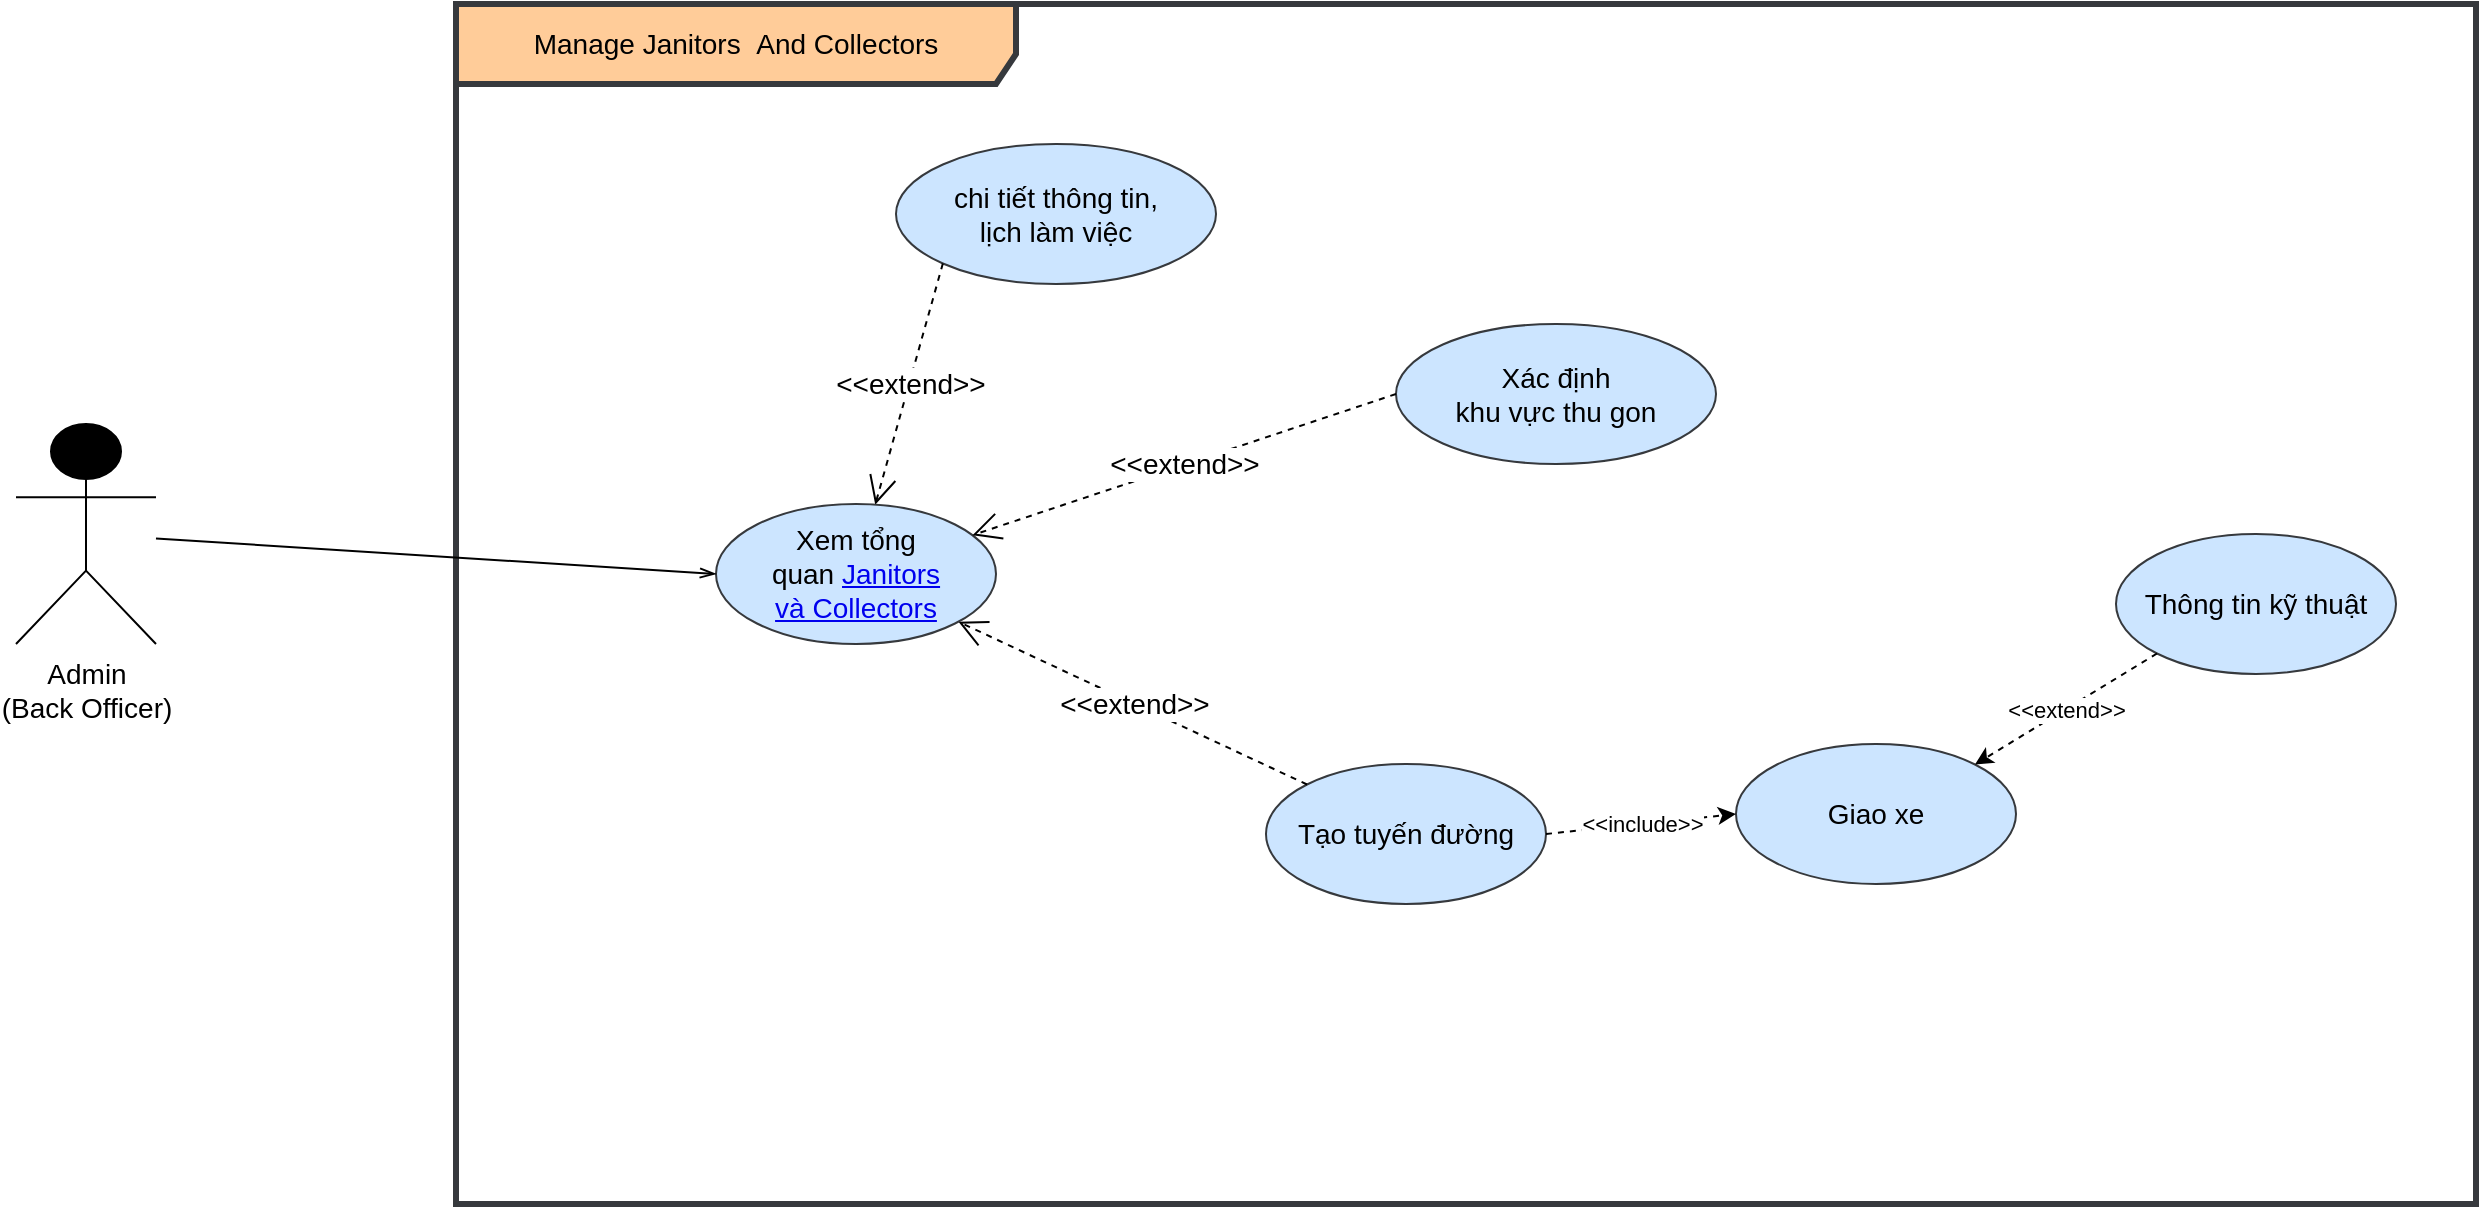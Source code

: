 <mxfile version="20.4.1" type="github">
  <diagram id="GnzRtK2g57-_hA0YiGj8" name="Page-1">
    <mxGraphModel dx="2912" dy="1122" grid="1" gridSize="10" guides="1" tooltips="1" connect="1" arrows="1" fold="1" page="1" pageScale="1" pageWidth="850" pageHeight="1100" math="0" shadow="0">
      <root>
        <mxCell id="0" />
        <mxCell id="1" parent="0" />
        <mxCell id="X_tmMsr3wwNKuKBV7P9i-1" value="&lt;font style=&quot;font-size: 14px;&quot;&gt;Admin &lt;br&gt;(&lt;span style=&quot;font-family: Arial, sans-serif;&quot;&gt;Back Officer&lt;/span&gt;)&lt;/font&gt;" style="shape=umlActor;verticalLabelPosition=bottom;verticalAlign=top;html=1;fillColor=#000000;" parent="1" vertex="1">
          <mxGeometry x="-270" y="310" width="70" height="110" as="geometry" />
        </mxCell>
        <mxCell id="X_tmMsr3wwNKuKBV7P9i-2" value="Manage&amp;nbsp;&lt;span&gt;Janitors&amp;nbsp;&amp;nbsp;And Collectors&lt;/span&gt;" style="shape=umlFrame;whiteSpace=wrap;html=1;fontSize=14;width=280;height=40;fillColor=#ffcc99;strokeColor=#36393d;strokeWidth=3;gradientColor=none;swimlaneFillColor=default;" parent="1" vertex="1">
          <mxGeometry x="-50" y="100" width="1010" height="600" as="geometry" />
        </mxCell>
        <mxCell id="X_tmMsr3wwNKuKBV7P9i-3" value="chi tiết thông tin, &lt;br&gt;lịch làm việc" style="ellipse;whiteSpace=wrap;html=1;fontSize=14;fillColor=#cce5ff;strokeColor=#36393d;" parent="1" vertex="1">
          <mxGeometry x="170" y="170" width="160" height="70" as="geometry" />
        </mxCell>
        <mxCell id="X_tmMsr3wwNKuKBV7P9i-5" value="Tạo tuyến đường" style="ellipse;whiteSpace=wrap;html=1;fontSize=14;fillColor=#cce5ff;strokeColor=#36393d;" parent="1" vertex="1">
          <mxGeometry x="355" y="480" width="140" height="70" as="geometry" />
        </mxCell>
        <mxCell id="X_tmMsr3wwNKuKBV7P9i-24" value="&amp;lt;&amp;lt;extend&amp;gt;&amp;gt;" style="endArrow=open;endSize=12;dashed=1;html=1;rounded=0;fontSize=14;exitX=0;exitY=1;exitDx=0;exitDy=0;" parent="1" source="X_tmMsr3wwNKuKBV7P9i-3" target="X_tmMsr3wwNKuKBV7P9i-28" edge="1">
          <mxGeometry width="160" relative="1" as="geometry">
            <mxPoint x="610" y="179.97" as="sourcePoint" />
            <mxPoint x="350" y="380" as="targetPoint" />
          </mxGeometry>
        </mxCell>
        <mxCell id="X_tmMsr3wwNKuKBV7P9i-26" value="&amp;lt;&amp;lt;extend&amp;gt;&amp;gt;" style="endArrow=open;endSize=12;dashed=1;html=1;rounded=0;fontSize=14;exitX=0;exitY=0;exitDx=0;exitDy=0;" parent="1" source="X_tmMsr3wwNKuKBV7P9i-5" target="X_tmMsr3wwNKuKBV7P9i-28" edge="1">
          <mxGeometry width="160" relative="1" as="geometry">
            <mxPoint x="600" y="169.97" as="sourcePoint" />
            <mxPoint x="350" y="380" as="targetPoint" />
          </mxGeometry>
        </mxCell>
        <mxCell id="X_tmMsr3wwNKuKBV7P9i-28" value="Xem tổng quan&amp;nbsp;&lt;a name=&quot;OLE_LINK27&quot;&gt;&lt;span&gt;Janitors&lt;br&gt;và Collectors&lt;/span&gt;&lt;/a&gt;" style="ellipse;whiteSpace=wrap;html=1;fontSize=14;fillColor=#cce5ff;strokeColor=#36393d;" parent="1" vertex="1">
          <mxGeometry x="80" y="350" width="140" height="70" as="geometry" />
        </mxCell>
        <mxCell id="X_tmMsr3wwNKuKBV7P9i-31" value="" style="endArrow=openThin;endFill=0;html=1;rounded=0;fontSize=14;entryX=0;entryY=0.5;entryDx=0;entryDy=0;" parent="1" source="X_tmMsr3wwNKuKBV7P9i-1" target="X_tmMsr3wwNKuKBV7P9i-28" edge="1">
          <mxGeometry width="160" relative="1" as="geometry">
            <mxPoint x="-220" y="360" as="sourcePoint" />
            <mxPoint x="-20" y="375" as="targetPoint" />
          </mxGeometry>
        </mxCell>
        <mxCell id="7VD3VWOSnsxRZx9xt4jb-1" value="Xác định &lt;br&gt;khu vực thu gon" style="ellipse;whiteSpace=wrap;html=1;fontSize=14;fillColor=#cce5ff;strokeColor=#36393d;" parent="1" vertex="1">
          <mxGeometry x="420" y="260" width="160" height="70" as="geometry" />
        </mxCell>
        <mxCell id="7VD3VWOSnsxRZx9xt4jb-2" value="&amp;lt;&amp;lt;extend&amp;gt;&amp;gt;" style="endArrow=open;endSize=12;dashed=1;html=1;rounded=0;fontSize=14;exitX=0;exitY=0.5;exitDx=0;exitDy=0;" parent="1" source="7VD3VWOSnsxRZx9xt4jb-1" target="X_tmMsr3wwNKuKBV7P9i-28" edge="1">
          <mxGeometry width="160" relative="1" as="geometry">
            <mxPoint x="480" y="245" as="sourcePoint" />
            <mxPoint x="355.94" y="373.03" as="targetPoint" />
          </mxGeometry>
        </mxCell>
        <mxCell id="7VD3VWOSnsxRZx9xt4jb-3" style="edgeStyle=orthogonalEdgeStyle;rounded=0;orthogonalLoop=1;jettySize=auto;html=1;exitX=0.5;exitY=1;exitDx=0;exitDy=0;" parent="1" source="7VD3VWOSnsxRZx9xt4jb-1" target="7VD3VWOSnsxRZx9xt4jb-1" edge="1">
          <mxGeometry relative="1" as="geometry" />
        </mxCell>
        <mxCell id="7VD3VWOSnsxRZx9xt4jb-4" style="edgeStyle=orthogonalEdgeStyle;rounded=0;orthogonalLoop=1;jettySize=auto;html=1;exitX=0.5;exitY=1;exitDx=0;exitDy=0;" parent="1" source="X_tmMsr3wwNKuKBV7P9i-5" target="X_tmMsr3wwNKuKBV7P9i-5" edge="1">
          <mxGeometry relative="1" as="geometry" />
        </mxCell>
        <mxCell id="rV_HO9rwMbu4UkoGLWWJ-2" value="Giao xe" style="ellipse;whiteSpace=wrap;html=1;fontSize=14;fillColor=#cce5ff;strokeColor=#36393d;" vertex="1" parent="1">
          <mxGeometry x="590" y="470" width="140" height="70" as="geometry" />
        </mxCell>
        <mxCell id="rV_HO9rwMbu4UkoGLWWJ-3" value="Thông tin kỹ thuật" style="ellipse;whiteSpace=wrap;html=1;fontSize=14;fillColor=#cce5ff;strokeColor=#36393d;" vertex="1" parent="1">
          <mxGeometry x="780" y="365" width="140" height="70" as="geometry" />
        </mxCell>
        <mxCell id="rV_HO9rwMbu4UkoGLWWJ-4" value="&amp;lt;&amp;lt;include&amp;gt;&amp;gt;" style="endArrow=classic;html=1;rounded=0;entryX=0;entryY=0.5;entryDx=0;entryDy=0;exitX=1;exitY=0.5;exitDx=0;exitDy=0;dashed=1;" edge="1" parent="1" source="X_tmMsr3wwNKuKBV7P9i-5" target="rV_HO9rwMbu4UkoGLWWJ-2">
          <mxGeometry width="50" height="50" relative="1" as="geometry">
            <mxPoint x="90" y="610" as="sourcePoint" />
            <mxPoint x="140" y="560" as="targetPoint" />
          </mxGeometry>
        </mxCell>
        <mxCell id="rV_HO9rwMbu4UkoGLWWJ-5" value="&amp;lt;&amp;lt;extend&amp;gt;&amp;gt;" style="endArrow=classic;html=1;rounded=0;entryX=1;entryY=0;entryDx=0;entryDy=0;exitX=0;exitY=1;exitDx=0;exitDy=0;dashed=1;" edge="1" parent="1" source="rV_HO9rwMbu4UkoGLWWJ-3" target="rV_HO9rwMbu4UkoGLWWJ-2">
          <mxGeometry width="50" height="50" relative="1" as="geometry">
            <mxPoint x="770" y="500" as="sourcePoint" />
            <mxPoint x="865" y="490" as="targetPoint" />
          </mxGeometry>
        </mxCell>
      </root>
    </mxGraphModel>
  </diagram>
</mxfile>
